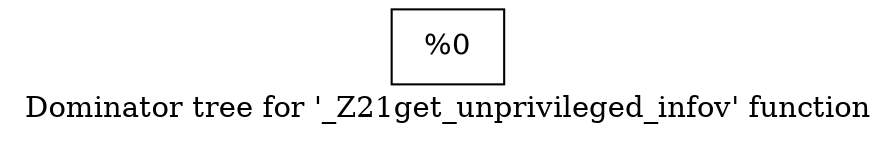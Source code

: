 digraph "Dominator tree for '_Z21get_unprivileged_infov' function" {
	label="Dominator tree for '_Z21get_unprivileged_infov' function";

	Node0x1d18980 [shape=record,label="{%0}"];
}
